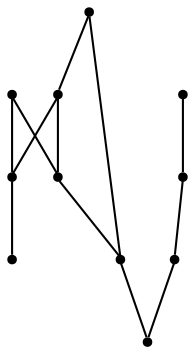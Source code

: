graph {
  node [shape=point,comment="{\"directed\":false,\"doi\":\"10.1007/978-3-642-11805-0_9\",\"figure\":\"4 (2)\"}"]

  v0 [pos="1423.7952346269474,1182.3565997793653"]
  v1 [pos="1426.4055385678312,1517.5314996955808"]
  v2 [pos="1342.1397278719169,1280.0025045284556"]
  v3 [pos="1277.6386377556378,1182.3565997793653"]
  v4 [pos="1267.2266897689462,1518.79456003993"]
  v5 [pos="1265.0240350590195,1383.5662022046806"]
  v6 [pos="1264.0316347343976,1324.5530641792234"]
  v7 [pos="1191.70806318771,1301.2560595488744"]
  v8 [pos="1196.311502731678,1380.7724467947462"]
  v9 [pos="1128.021094459711,1518.7777692684456"]
  v10 [pos="1132.0251490215921,1182.3565997793653"]

  v9 -- v4 [id="-2",pos="1128.021094459711,1518.7777692684456 1267.2266897689462,1518.79456003993 1267.2266897689462,1518.79456003993 1267.2266897689462,1518.79456003993"]
  v4 -- v1 [id="-3",pos="1267.2266897689462,1518.79456003993 1426.4055385678312,1517.5314996955808 1426.4055385678312,1517.5314996955808 1426.4055385678312,1517.5314996955808"]
  v8 -- v5 [id="-6",pos="1196.311502731678,1380.7724467947462 1265.0240350590195,1383.5662022046806 1265.0240350590195,1383.5662022046806 1265.0240350590195,1383.5662022046806"]
  v10 -- v3 [id="-11",pos="1132.0251490215921,1182.3565997793653 1277.6386377556378,1182.3565997793653 1277.6386377556378,1182.3565997793653 1277.6386377556378,1182.3565997793653"]
  v3 -- v0 [id="-12",pos="1277.6386377556378,1182.3565997793653 1423.7952346269474,1182.3565997793653 1423.7952346269474,1182.3565997793653 1423.7952346269474,1182.3565997793653"]
  v10 -- v6 [id="-15",pos="1132.0251490215921,1182.3565997793653 1143.2043263280113,1215.1716185892908 1161.405320491347,1244.3113664863522 1194.6008329879405,1262.7847767979645 1215.3537227896757,1274.334792334186 1242.1194864672284,1283.3756051560079 1252.3730067053507,1302.1699481680373 1256.7686982504129,1310.240686925593 1259.6726618067207,1316.9087312736522 1264.0316347343976,1324.5530641792234"]
  v8 -- v7 [id="-18",pos="1196.311502731678,1380.7724467947462 1183.000613261378,1360.1492453204698 1181.4076826938363,1334.8068830379768 1188.4837403763172,1310.2020426726538 1189.3622172858045,1307.1531210597068 1190.4624073940404,1304.1711358894631 1191.70806318771,1301.2560595488744"]
  v7 -- v6 [id="-19",pos="1191.70806318771,1301.2560595488744 1192.953820658839,1303.9247109909686 1195.2304719437,1306.5715471504147 1198.3786667224972,1309.3017011532113 1200.5552985612735,1311.1981679112457 1207.9357411229332,1315.2413093629946 1215.566486802212,1317.3839135666524 1221.0162741017896,1318.9217955912438 1226.6454855985419,1320.1472675039747 1235.656397832826,1321.5727022407468 1242.75752400243,1322.7022632315138 1249.8835914079532,1323.556811737817 1264.0316347343976,1324.5530641792234"]
  v7 -- v3 [id="-20",pos="1191.70806318771,1301.2560595488744 1194.2374493606228,1295.212873156394 1197.340357647887,1289.4346957540654 1200.2009039590525,1283.8591030530692 1207.8064539000045,1269.0537130939072 1222.2297415799871,1258.2914645864942 1234.413789828988,1247.220749254463 1254.1951166907022,1229.2434299185254 1268.3014216223428,1207.8439732701324 1277.6386377556378,1182.3565997793653"]
  v1 -- v2 [id="-21",pos="1426.4055385678312,1517.5314996955808 1394.0240838339162,1495.0066161478844 1368.025644914494,1434.8055946413149 1352.847630345544,1358.753067230981 1347.785577463549,1333.347866758236 1344.1203610442406,1306.8091620074815 1342.1397278719169,1280.0025045284556"]
  v6 -- v5 [id="-22",pos="1264.0316347343976,1324.5530641792234 1262.7364122246136,1327.588049034076 1263.3961083161744,1330.2014804550759 1264.0316347343976,1333.0352022407467 1265.6537058275799,1340.2628661478846 1265.0115962538607,1376.1635708265067 1265.0240350590195,1383.5662022046806"]
  v5 -- v2 [id="-25",pos="1265.0240350590195,1383.5662022046806 1273.6555160167604,1381.1819762553064 1282.2076876618141,1376.8428338547383 1290.3887947969658,1370.8032442329343 1314.881979228175,1352.754945726631 1334.2713723825852,1321.8227829736124 1342.1397278719169,1280.0025045284556"]
}